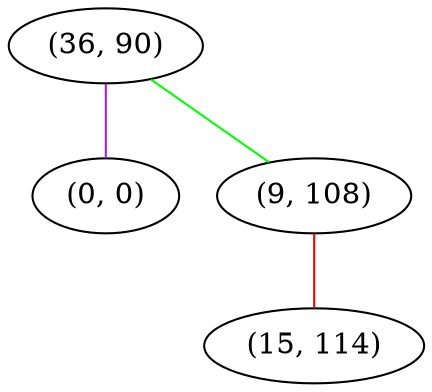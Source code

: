 graph "" {
"(36, 90)";
"(0, 0)";
"(9, 108)";
"(15, 114)";
"(36, 90)" -- "(0, 0)"  [color=purple, key=0, weight=4];
"(36, 90)" -- "(9, 108)"  [color=green, key=0, weight=2];
"(9, 108)" -- "(15, 114)"  [color=red, key=0, weight=1];
}
